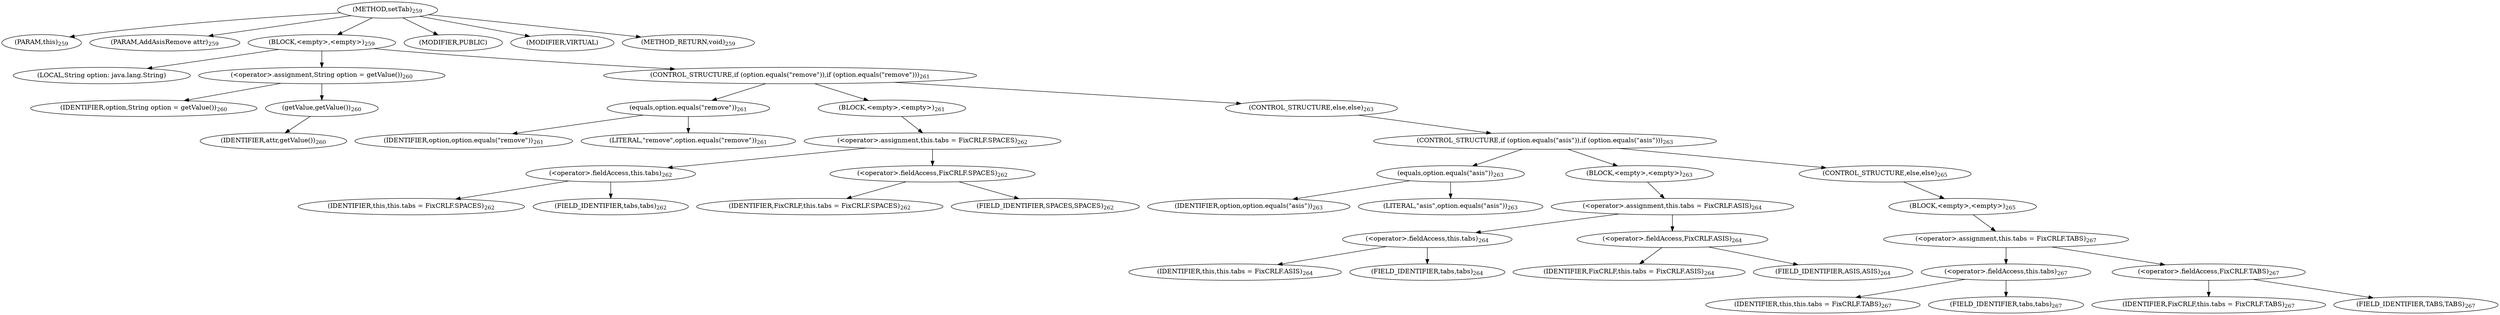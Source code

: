 digraph "setTab" {  
"499" [label = <(METHOD,setTab)<SUB>259</SUB>> ]
"500" [label = <(PARAM,this)<SUB>259</SUB>> ]
"501" [label = <(PARAM,AddAsisRemove attr)<SUB>259</SUB>> ]
"502" [label = <(BLOCK,&lt;empty&gt;,&lt;empty&gt;)<SUB>259</SUB>> ]
"503" [label = <(LOCAL,String option: java.lang.String)> ]
"504" [label = <(&lt;operator&gt;.assignment,String option = getValue())<SUB>260</SUB>> ]
"505" [label = <(IDENTIFIER,option,String option = getValue())<SUB>260</SUB>> ]
"506" [label = <(getValue,getValue())<SUB>260</SUB>> ]
"507" [label = <(IDENTIFIER,attr,getValue())<SUB>260</SUB>> ]
"508" [label = <(CONTROL_STRUCTURE,if (option.equals(&quot;remove&quot;)),if (option.equals(&quot;remove&quot;)))<SUB>261</SUB>> ]
"509" [label = <(equals,option.equals(&quot;remove&quot;))<SUB>261</SUB>> ]
"510" [label = <(IDENTIFIER,option,option.equals(&quot;remove&quot;))<SUB>261</SUB>> ]
"511" [label = <(LITERAL,&quot;remove&quot;,option.equals(&quot;remove&quot;))<SUB>261</SUB>> ]
"512" [label = <(BLOCK,&lt;empty&gt;,&lt;empty&gt;)<SUB>261</SUB>> ]
"513" [label = <(&lt;operator&gt;.assignment,this.tabs = FixCRLF.SPACES)<SUB>262</SUB>> ]
"514" [label = <(&lt;operator&gt;.fieldAccess,this.tabs)<SUB>262</SUB>> ]
"515" [label = <(IDENTIFIER,this,this.tabs = FixCRLF.SPACES)<SUB>262</SUB>> ]
"516" [label = <(FIELD_IDENTIFIER,tabs,tabs)<SUB>262</SUB>> ]
"517" [label = <(&lt;operator&gt;.fieldAccess,FixCRLF.SPACES)<SUB>262</SUB>> ]
"518" [label = <(IDENTIFIER,FixCRLF,this.tabs = FixCRLF.SPACES)<SUB>262</SUB>> ]
"519" [label = <(FIELD_IDENTIFIER,SPACES,SPACES)<SUB>262</SUB>> ]
"520" [label = <(CONTROL_STRUCTURE,else,else)<SUB>263</SUB>> ]
"521" [label = <(CONTROL_STRUCTURE,if (option.equals(&quot;asis&quot;)),if (option.equals(&quot;asis&quot;)))<SUB>263</SUB>> ]
"522" [label = <(equals,option.equals(&quot;asis&quot;))<SUB>263</SUB>> ]
"523" [label = <(IDENTIFIER,option,option.equals(&quot;asis&quot;))<SUB>263</SUB>> ]
"524" [label = <(LITERAL,&quot;asis&quot;,option.equals(&quot;asis&quot;))<SUB>263</SUB>> ]
"525" [label = <(BLOCK,&lt;empty&gt;,&lt;empty&gt;)<SUB>263</SUB>> ]
"526" [label = <(&lt;operator&gt;.assignment,this.tabs = FixCRLF.ASIS)<SUB>264</SUB>> ]
"527" [label = <(&lt;operator&gt;.fieldAccess,this.tabs)<SUB>264</SUB>> ]
"528" [label = <(IDENTIFIER,this,this.tabs = FixCRLF.ASIS)<SUB>264</SUB>> ]
"529" [label = <(FIELD_IDENTIFIER,tabs,tabs)<SUB>264</SUB>> ]
"530" [label = <(&lt;operator&gt;.fieldAccess,FixCRLF.ASIS)<SUB>264</SUB>> ]
"531" [label = <(IDENTIFIER,FixCRLF,this.tabs = FixCRLF.ASIS)<SUB>264</SUB>> ]
"532" [label = <(FIELD_IDENTIFIER,ASIS,ASIS)<SUB>264</SUB>> ]
"533" [label = <(CONTROL_STRUCTURE,else,else)<SUB>265</SUB>> ]
"534" [label = <(BLOCK,&lt;empty&gt;,&lt;empty&gt;)<SUB>265</SUB>> ]
"535" [label = <(&lt;operator&gt;.assignment,this.tabs = FixCRLF.TABS)<SUB>267</SUB>> ]
"536" [label = <(&lt;operator&gt;.fieldAccess,this.tabs)<SUB>267</SUB>> ]
"537" [label = <(IDENTIFIER,this,this.tabs = FixCRLF.TABS)<SUB>267</SUB>> ]
"538" [label = <(FIELD_IDENTIFIER,tabs,tabs)<SUB>267</SUB>> ]
"539" [label = <(&lt;operator&gt;.fieldAccess,FixCRLF.TABS)<SUB>267</SUB>> ]
"540" [label = <(IDENTIFIER,FixCRLF,this.tabs = FixCRLF.TABS)<SUB>267</SUB>> ]
"541" [label = <(FIELD_IDENTIFIER,TABS,TABS)<SUB>267</SUB>> ]
"542" [label = <(MODIFIER,PUBLIC)> ]
"543" [label = <(MODIFIER,VIRTUAL)> ]
"544" [label = <(METHOD_RETURN,void)<SUB>259</SUB>> ]
  "499" -> "500" 
  "499" -> "501" 
  "499" -> "502" 
  "499" -> "542" 
  "499" -> "543" 
  "499" -> "544" 
  "502" -> "503" 
  "502" -> "504" 
  "502" -> "508" 
  "504" -> "505" 
  "504" -> "506" 
  "506" -> "507" 
  "508" -> "509" 
  "508" -> "512" 
  "508" -> "520" 
  "509" -> "510" 
  "509" -> "511" 
  "512" -> "513" 
  "513" -> "514" 
  "513" -> "517" 
  "514" -> "515" 
  "514" -> "516" 
  "517" -> "518" 
  "517" -> "519" 
  "520" -> "521" 
  "521" -> "522" 
  "521" -> "525" 
  "521" -> "533" 
  "522" -> "523" 
  "522" -> "524" 
  "525" -> "526" 
  "526" -> "527" 
  "526" -> "530" 
  "527" -> "528" 
  "527" -> "529" 
  "530" -> "531" 
  "530" -> "532" 
  "533" -> "534" 
  "534" -> "535" 
  "535" -> "536" 
  "535" -> "539" 
  "536" -> "537" 
  "536" -> "538" 
  "539" -> "540" 
  "539" -> "541" 
}

